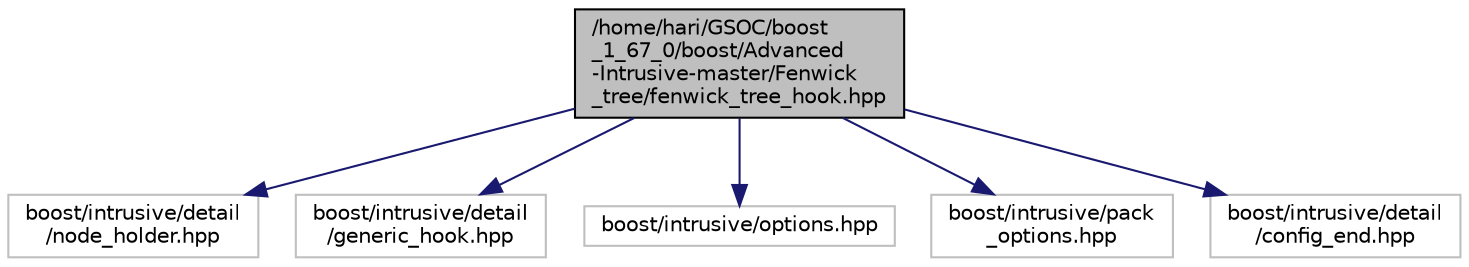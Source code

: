 digraph "/home/hari/GSOC/boost_1_67_0/boost/Advanced-Intrusive-master/Fenwick_tree/fenwick_tree_hook.hpp"
{
  edge [fontname="Helvetica",fontsize="10",labelfontname="Helvetica",labelfontsize="10"];
  node [fontname="Helvetica",fontsize="10",shape=record];
  Node0 [label="/home/hari/GSOC/boost\l_1_67_0/boost/Advanced\l-Intrusive-master/Fenwick\l_tree/fenwick_tree_hook.hpp",height=0.2,width=0.4,color="black", fillcolor="grey75", style="filled", fontcolor="black"];
  Node0 -> Node1 [color="midnightblue",fontsize="10",style="solid"];
  Node1 [label="boost/intrusive/detail\l/node_holder.hpp",height=0.2,width=0.4,color="grey75", fillcolor="white", style="filled"];
  Node0 -> Node2 [color="midnightblue",fontsize="10",style="solid"];
  Node2 [label="boost/intrusive/detail\l/generic_hook.hpp",height=0.2,width=0.4,color="grey75", fillcolor="white", style="filled"];
  Node0 -> Node3 [color="midnightblue",fontsize="10",style="solid"];
  Node3 [label="boost/intrusive/options.hpp",height=0.2,width=0.4,color="grey75", fillcolor="white", style="filled"];
  Node0 -> Node4 [color="midnightblue",fontsize="10",style="solid"];
  Node4 [label="boost/intrusive/pack\l_options.hpp",height=0.2,width=0.4,color="grey75", fillcolor="white", style="filled"];
  Node0 -> Node5 [color="midnightblue",fontsize="10",style="solid"];
  Node5 [label="boost/intrusive/detail\l/config_end.hpp",height=0.2,width=0.4,color="grey75", fillcolor="white", style="filled"];
}
